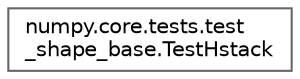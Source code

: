 digraph "Graphical Class Hierarchy"
{
 // LATEX_PDF_SIZE
  bgcolor="transparent";
  edge [fontname=Helvetica,fontsize=10,labelfontname=Helvetica,labelfontsize=10];
  node [fontname=Helvetica,fontsize=10,shape=box,height=0.2,width=0.4];
  rankdir="LR";
  Node0 [id="Node000000",label="numpy.core.tests.test\l_shape_base.TestHstack",height=0.2,width=0.4,color="grey40", fillcolor="white", style="filled",URL="$de/da8/classnumpy_1_1core_1_1tests_1_1test__shape__base_1_1TestHstack.html",tooltip=" "];
}
